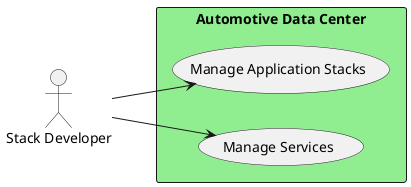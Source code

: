 @startuml

left to right direction

:Stack Developer: as Car

rectangle "Automotive Data Center" #lightgreen {
    (Manage Application Stacks) as U1
    (Manage Services) as U2
}

Car --> U1
Car --> U2

@enduml

